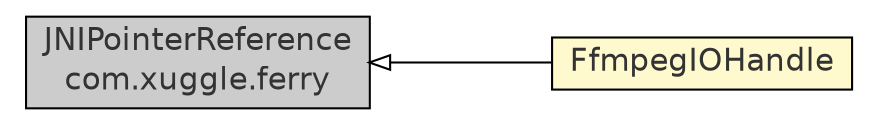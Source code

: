 #!/usr/local/bin/dot
#
# Class diagram 
# Generated by UmlGraph version 4.8 (http://www.spinellis.gr/sw/umlgraph)
#

digraph G {
	edge [fontname="Helvetica",fontsize=10,labelfontname="Helvetica",labelfontsize=10];
	node [fontname="Helvetica",fontsize=10,shape=plaintext];
	rankdir=LR;
	ranksep=1;
	// com.xuggle.ferry.JNIPointerReference
	c27244 [label=<<table border="0" cellborder="1" cellspacing="0" cellpadding="2" port="p" bgcolor="grey80" href="../../ferry/JNIPointerReference.html">
		<tr><td><table border="0" cellspacing="0" cellpadding="1">
			<tr><td> JNIPointerReference </td></tr>
			<tr><td> com.xuggle.ferry </td></tr>
		</table></td></tr>
		</table>>, fontname="Helvetica", fontcolor="grey20", fontsize=15.0];
	// com.xuggle.xuggler.io.FfmpegIOHandle
	c27388 [label=<<table border="0" cellborder="1" cellspacing="0" cellpadding="2" port="p" bgcolor="lemonChiffon" href="./FfmpegIOHandle.html">
		<tr><td><table border="0" cellspacing="0" cellpadding="1">
			<tr><td> FfmpegIOHandle </td></tr>
		</table></td></tr>
		</table>>, fontname="Helvetica", fontcolor="grey20", fontsize=15.0];
	//com.xuggle.xuggler.io.FfmpegIOHandle extends com.xuggle.ferry.JNIPointerReference
	c27244:p -> c27388:p [dir=back,arrowtail=empty];
}

